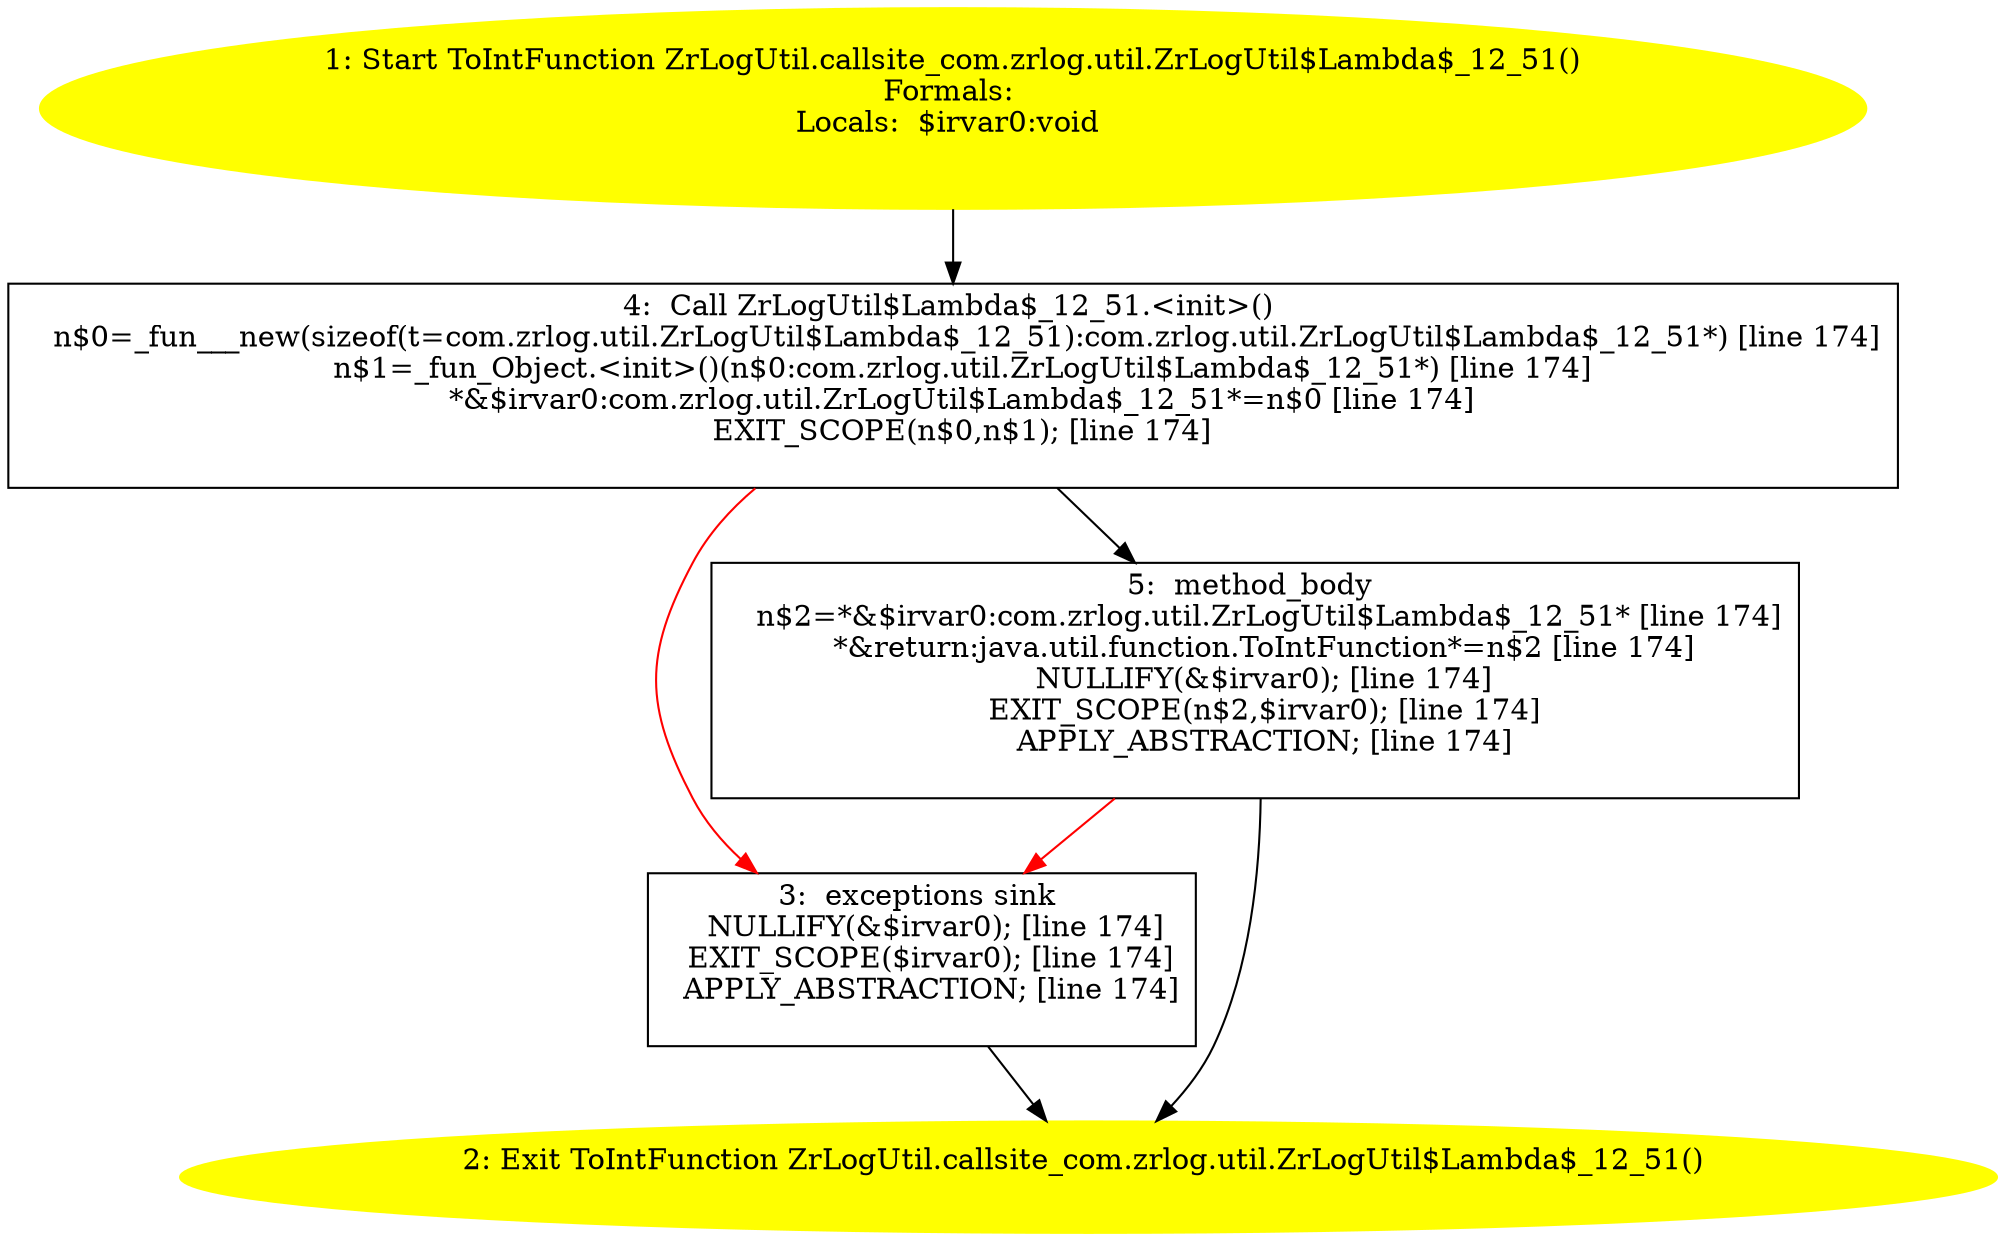 /* @generated */
digraph cfg {
"com.zrlog.util.ZrLogUtil.callsite_com.zrlog.util.ZrLogUtil$Lambda$_12_51():java.util.function.ToIntF.82f32662dc8d4143ef663d8ea0e3f1bf_1" [label="1: Start ToIntFunction ZrLogUtil.callsite_com.zrlog.util.ZrLogUtil$Lambda$_12_51()\nFormals: \nLocals:  $irvar0:void \n  " color=yellow style=filled]
	

	 "com.zrlog.util.ZrLogUtil.callsite_com.zrlog.util.ZrLogUtil$Lambda$_12_51():java.util.function.ToIntF.82f32662dc8d4143ef663d8ea0e3f1bf_1" -> "com.zrlog.util.ZrLogUtil.callsite_com.zrlog.util.ZrLogUtil$Lambda$_12_51():java.util.function.ToIntF.82f32662dc8d4143ef663d8ea0e3f1bf_4" ;
"com.zrlog.util.ZrLogUtil.callsite_com.zrlog.util.ZrLogUtil$Lambda$_12_51():java.util.function.ToIntF.82f32662dc8d4143ef663d8ea0e3f1bf_2" [label="2: Exit ToIntFunction ZrLogUtil.callsite_com.zrlog.util.ZrLogUtil$Lambda$_12_51() \n  " color=yellow style=filled]
	

"com.zrlog.util.ZrLogUtil.callsite_com.zrlog.util.ZrLogUtil$Lambda$_12_51():java.util.function.ToIntF.82f32662dc8d4143ef663d8ea0e3f1bf_3" [label="3:  exceptions sink \n   NULLIFY(&$irvar0); [line 174]\n  EXIT_SCOPE($irvar0); [line 174]\n  APPLY_ABSTRACTION; [line 174]\n " shape="box"]
	

	 "com.zrlog.util.ZrLogUtil.callsite_com.zrlog.util.ZrLogUtil$Lambda$_12_51():java.util.function.ToIntF.82f32662dc8d4143ef663d8ea0e3f1bf_3" -> "com.zrlog.util.ZrLogUtil.callsite_com.zrlog.util.ZrLogUtil$Lambda$_12_51():java.util.function.ToIntF.82f32662dc8d4143ef663d8ea0e3f1bf_2" ;
"com.zrlog.util.ZrLogUtil.callsite_com.zrlog.util.ZrLogUtil$Lambda$_12_51():java.util.function.ToIntF.82f32662dc8d4143ef663d8ea0e3f1bf_4" [label="4:  Call ZrLogUtil$Lambda$_12_51.<init>() \n   n$0=_fun___new(sizeof(t=com.zrlog.util.ZrLogUtil$Lambda$_12_51):com.zrlog.util.ZrLogUtil$Lambda$_12_51*) [line 174]\n  n$1=_fun_Object.<init>()(n$0:com.zrlog.util.ZrLogUtil$Lambda$_12_51*) [line 174]\n  *&$irvar0:com.zrlog.util.ZrLogUtil$Lambda$_12_51*=n$0 [line 174]\n  EXIT_SCOPE(n$0,n$1); [line 174]\n " shape="box"]
	

	 "com.zrlog.util.ZrLogUtil.callsite_com.zrlog.util.ZrLogUtil$Lambda$_12_51():java.util.function.ToIntF.82f32662dc8d4143ef663d8ea0e3f1bf_4" -> "com.zrlog.util.ZrLogUtil.callsite_com.zrlog.util.ZrLogUtil$Lambda$_12_51():java.util.function.ToIntF.82f32662dc8d4143ef663d8ea0e3f1bf_5" ;
	 "com.zrlog.util.ZrLogUtil.callsite_com.zrlog.util.ZrLogUtil$Lambda$_12_51():java.util.function.ToIntF.82f32662dc8d4143ef663d8ea0e3f1bf_4" -> "com.zrlog.util.ZrLogUtil.callsite_com.zrlog.util.ZrLogUtil$Lambda$_12_51():java.util.function.ToIntF.82f32662dc8d4143ef663d8ea0e3f1bf_3" [color="red" ];
"com.zrlog.util.ZrLogUtil.callsite_com.zrlog.util.ZrLogUtil$Lambda$_12_51():java.util.function.ToIntF.82f32662dc8d4143ef663d8ea0e3f1bf_5" [label="5:  method_body \n   n$2=*&$irvar0:com.zrlog.util.ZrLogUtil$Lambda$_12_51* [line 174]\n  *&return:java.util.function.ToIntFunction*=n$2 [line 174]\n  NULLIFY(&$irvar0); [line 174]\n  EXIT_SCOPE(n$2,$irvar0); [line 174]\n  APPLY_ABSTRACTION; [line 174]\n " shape="box"]
	

	 "com.zrlog.util.ZrLogUtil.callsite_com.zrlog.util.ZrLogUtil$Lambda$_12_51():java.util.function.ToIntF.82f32662dc8d4143ef663d8ea0e3f1bf_5" -> "com.zrlog.util.ZrLogUtil.callsite_com.zrlog.util.ZrLogUtil$Lambda$_12_51():java.util.function.ToIntF.82f32662dc8d4143ef663d8ea0e3f1bf_2" ;
	 "com.zrlog.util.ZrLogUtil.callsite_com.zrlog.util.ZrLogUtil$Lambda$_12_51():java.util.function.ToIntF.82f32662dc8d4143ef663d8ea0e3f1bf_5" -> "com.zrlog.util.ZrLogUtil.callsite_com.zrlog.util.ZrLogUtil$Lambda$_12_51():java.util.function.ToIntF.82f32662dc8d4143ef663d8ea0e3f1bf_3" [color="red" ];
}
